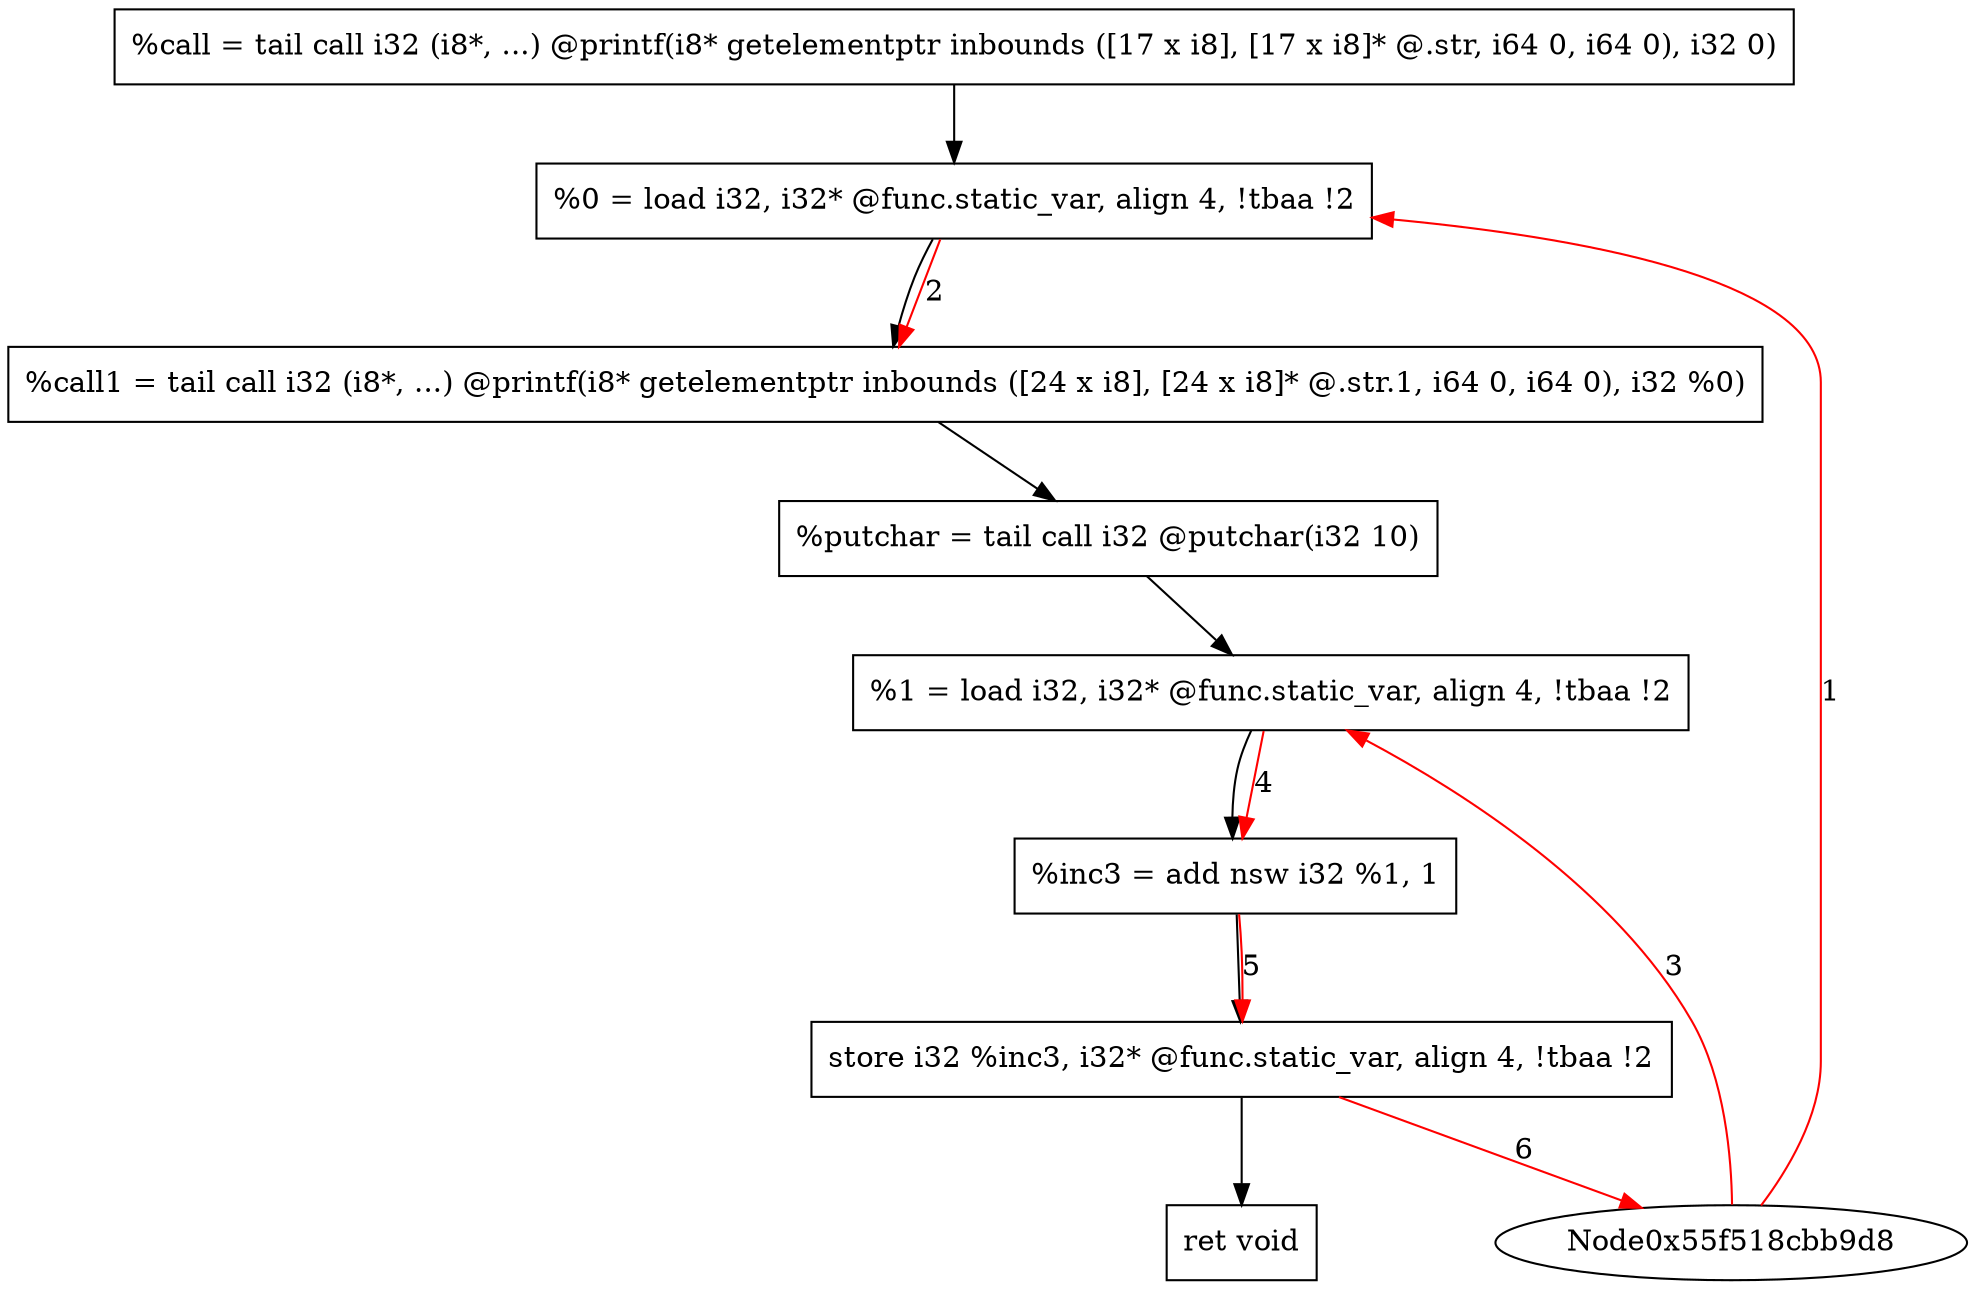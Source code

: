 digraph "CDFG for'func' function" {
	Node0x55f518cbde38[shape=record, label="  %call = tail call i32 (i8*, ...) @printf(i8* getelementptr inbounds ([17 x i8], [17 x i8]* @.str, i64 0, i64 0), i32 0)"]
	Node0x55f518cbdf48[shape=record, label="  %0 = load i32, i32* @func.static_var, align 4, !tbaa !2"]
	Node0x55f518cbef48[shape=record, label="  %call1 = tail call i32 (i8*, ...) @printf(i8* getelementptr inbounds ([24 x i8], [24 x i8]* @.str.1, i64 0, i64 0), i32 %0)"]
	Node0x55f518cbf0d0[shape=record, label="  %putchar = tail call i32 @putchar(i32 10)"]
	Node0x55f518cbf1d8[shape=record, label="  %1 = load i32, i32* @func.static_var, align 4, !tbaa !2"]
	Node0x55f518cbf880[shape=record, label="  %inc3 = add nsw i32 %1, 1"]
	Node0x55f518cbf920[shape=record, label="  store i32 %inc3, i32* @func.static_var, align 4, !tbaa !2"]
	Node0x55f518cbf970[shape=record, label="  ret void"]
	Node0x55f518cbde38 -> Node0x55f518cbdf48
	Node0x55f518cbdf48 -> Node0x55f518cbef48
	Node0x55f518cbef48 -> Node0x55f518cbf0d0
	Node0x55f518cbf0d0 -> Node0x55f518cbf1d8
	Node0x55f518cbf1d8 -> Node0x55f518cbf880
	Node0x55f518cbf880 -> Node0x55f518cbf920
	Node0x55f518cbf920 -> Node0x55f518cbf970
edge [color=red]
	Node0x55f518cbb9d8 -> Node0x55f518cbdf48[label="1"]
	Node0x55f518cbdf48 -> Node0x55f518cbef48[label="2"]
	Node0x55f518cbb9d8 -> Node0x55f518cbf1d8[label="3"]
	Node0x55f518cbf1d8 -> Node0x55f518cbf880[label="4"]
	Node0x55f518cbf880 -> Node0x55f518cbf920[label="5"]
	Node0x55f518cbf920 -> Node0x55f518cbb9d8[label="6"]
}
